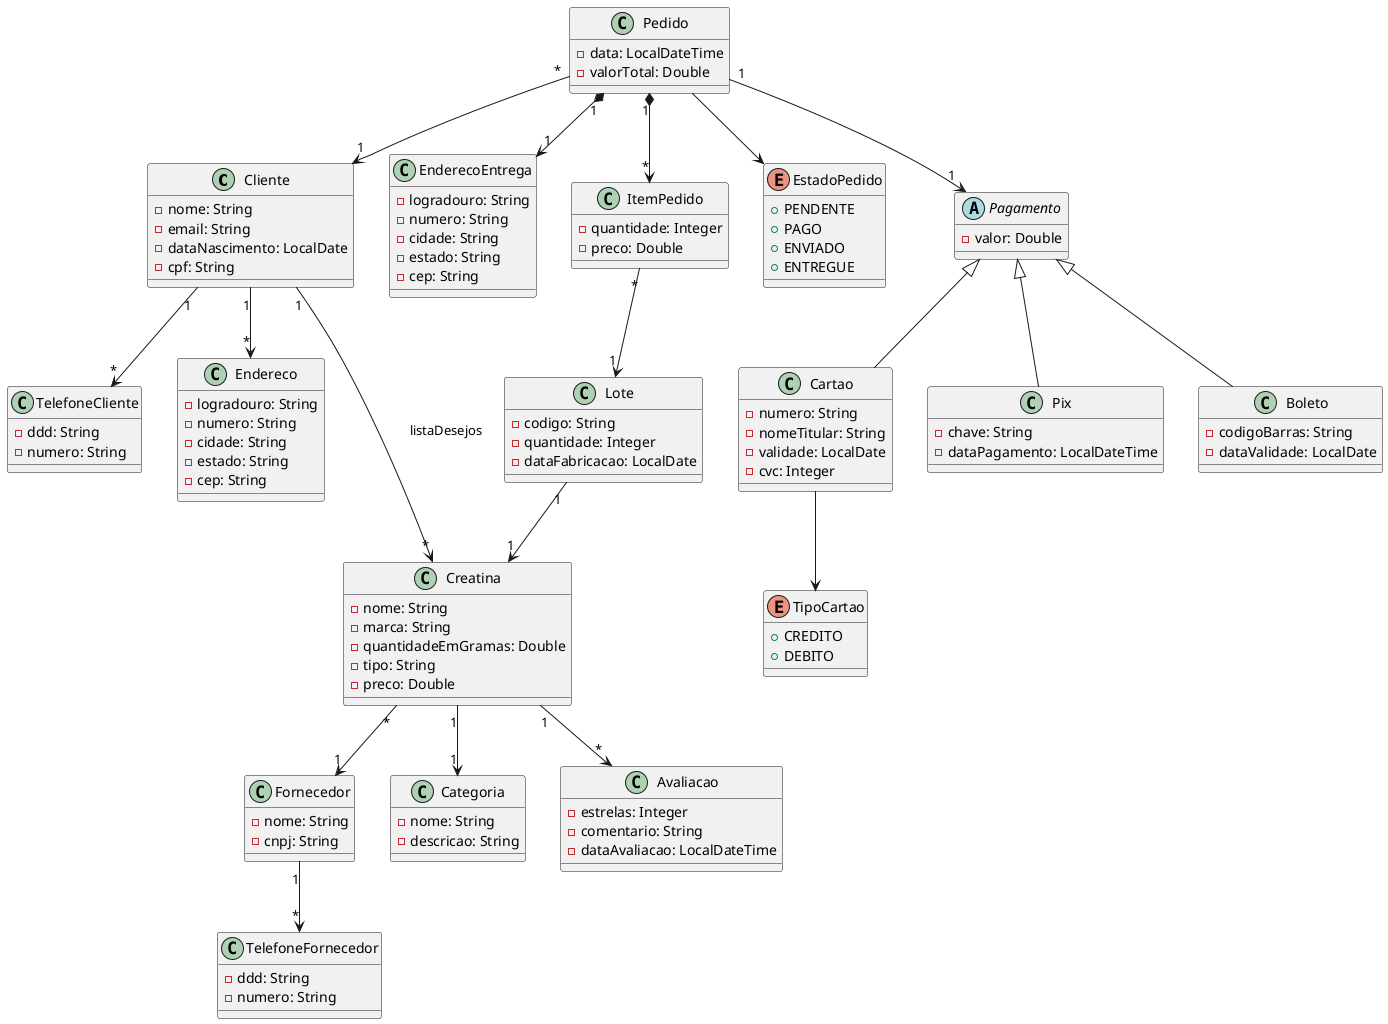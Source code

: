 @startuml Creatina

class Cliente {
  - nome: String
  - email: String
  - dataNascimento: LocalDate
  - cpf: String
}

class TelefoneCliente {
  - ddd: String
  - numero: String
}

class Endereco {
  - logradouro: String
  - numero: String
  - cidade: String
  - estado: String
  - cep: String
}

class Pedido {
  - data: LocalDateTime
  - valorTotal: Double
}

class EnderecoEntrega {
  - logradouro: String
  - numero: String
  - cidade: String
  - estado: String
  - cep: String
}

class ItemPedido {
  - quantidade: Integer
  - preco: Double
}

Enum EstadoPedido {
  + PENDENTE
  + PAGO
  + ENVIADO
  + ENTREGUE
}

abstract class Pagamento {
  - valor: Double
}

class Cartao {
  - numero: String
  - nomeTitular: String
  - validade: LocalDate
  - cvc: Integer
}

Enum TipoCartao {
  + CREDITO
  + DEBITO
}

class Pix {
  - chave: String
  - dataPagamento: LocalDateTime
}

class Boleto {
  - codigoBarras: String
  - dataValidade: LocalDate
}

Pagamento <|-- Pix
Pagamento <|-- Boleto
Pagamento <|-- Cartao

class Fornecedor {
  - nome: String
  - cnpj: String
}

class TelefoneFornecedor {
  - ddd: String
  - numero: String
}

class Creatina {
  - nome: String
  - marca: String
  - quantidadeEmGramas: Double
  - tipo: String
  - preco: Double
}

class Categoria {
  - nome: String
  - descricao: String
}

class Lote {
  - codigo: String
  - quantidade: Integer
  - dataFabricacao: LocalDate
}

class Avaliacao {
  - estrelas: Integer
  - comentario: String
  - dataAvaliacao: LocalDateTime
}

' Relacionamentos

Cliente "1" --> "*" TelefoneCliente
Cliente "1" --> "*" Endereco
Cliente "1" --> "*" Creatina : listaDesejos

ItemPedido "*" --> "1" Lote

Pedido "*" --> "1" Cliente
Pedido "1" *--> "*" ItemPedido
Pedido "1" --> "1" Pagamento
Pedido --> EstadoPedido
Pedido "1" *--> "1" EnderecoEntrega

Cartao --> TipoCartao

Creatina "1" --> "1" Categoria
Creatina "1" --> "*" Avaliacao
Creatina "*" --> "1" Fornecedor

Lote "1" --> "1" Creatina

Fornecedor "1" --> "*" TelefoneFornecedor

@enduml